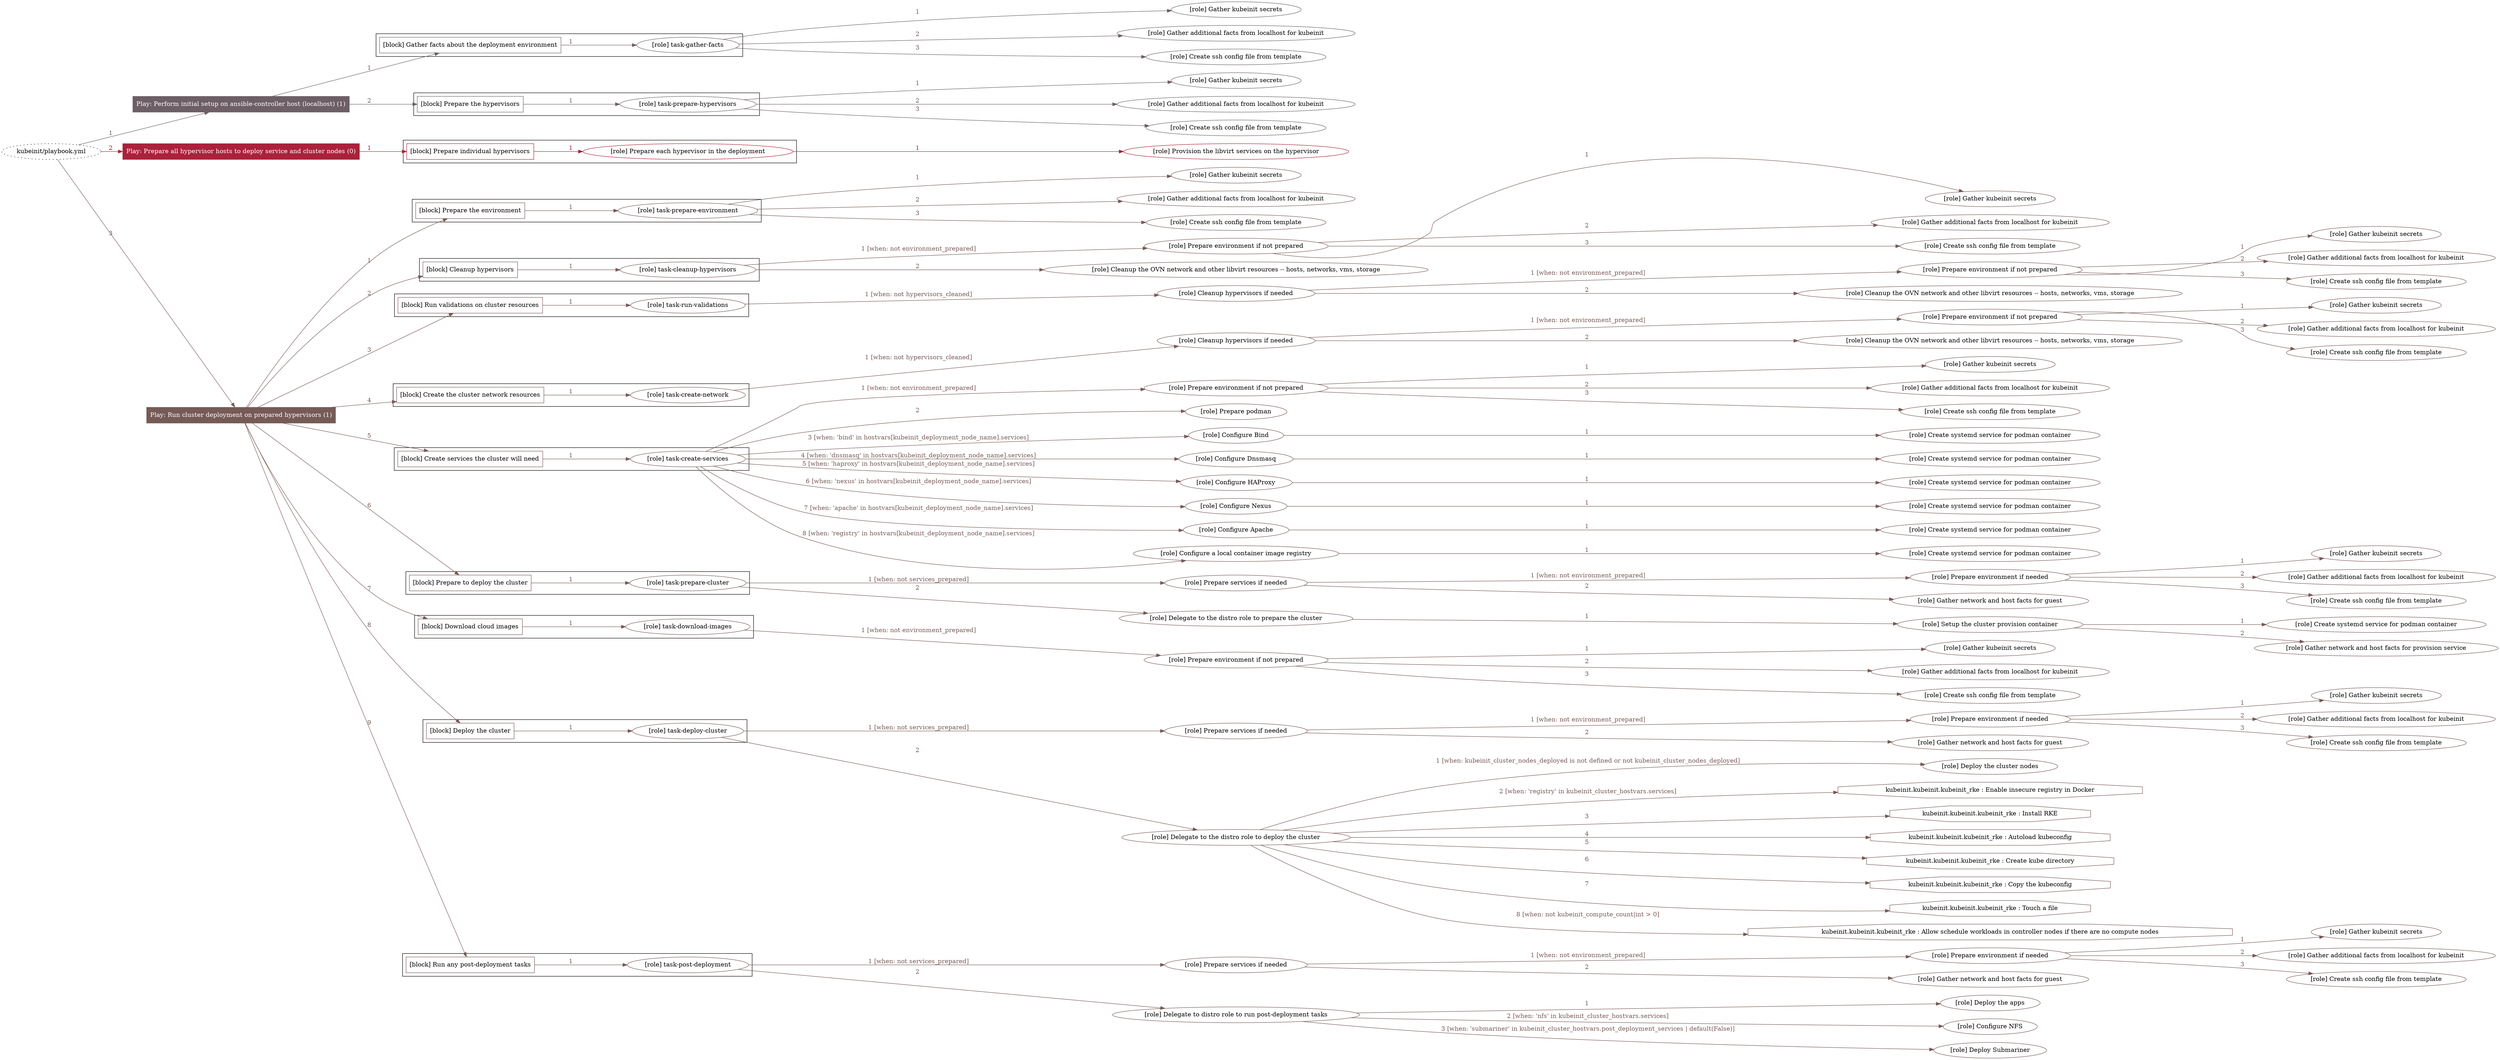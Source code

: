 digraph {
	graph [concentrate=true ordering=in rankdir=LR ratio=fill]
	edge [esep=5 sep=10]
	"kubeinit/playbook.yml" [URL="/home/runner/work/kubeinit/kubeinit/kubeinit/playbook.yml" id=playbook_14581151 style=dotted]
	play_4403ba9a [label="Play: Perform initial setup on ansible-controller host (localhost) (1)" URL="/home/runner/work/kubeinit/kubeinit/kubeinit/playbook.yml" color="#6d5f65" fontcolor="#ffffff" id=play_4403ba9a shape=box style=filled tooltip=localhost]
	"kubeinit/playbook.yml" -> play_4403ba9a [label="1 " color="#6d5f65" fontcolor="#6d5f65" id=edge_3ca2e624 labeltooltip="1 " tooltip="1 "]
	subgraph "Gather kubeinit secrets" {
		role_cee646ed [label="[role] Gather kubeinit secrets" URL="/home/runner/.ansible/collections/ansible_collections/kubeinit/kubeinit/roles/kubeinit_prepare/tasks/gather_kubeinit_facts.yml" color="#6d5f65" id=role_cee646ed tooltip="Gather kubeinit secrets"]
	}
	subgraph "Gather additional facts from localhost for kubeinit" {
		role_560d715a [label="[role] Gather additional facts from localhost for kubeinit" URL="/home/runner/.ansible/collections/ansible_collections/kubeinit/kubeinit/roles/kubeinit_prepare/tasks/gather_kubeinit_facts.yml" color="#6d5f65" id=role_560d715a tooltip="Gather additional facts from localhost for kubeinit"]
	}
	subgraph "Create ssh config file from template" {
		role_3ea9d84b [label="[role] Create ssh config file from template" URL="/home/runner/.ansible/collections/ansible_collections/kubeinit/kubeinit/roles/kubeinit_prepare/tasks/gather_kubeinit_facts.yml" color="#6d5f65" id=role_3ea9d84b tooltip="Create ssh config file from template"]
	}
	subgraph "task-gather-facts" {
		role_156421e3 [label="[role] task-gather-facts" URL="/home/runner/work/kubeinit/kubeinit/kubeinit/playbook.yml" color="#6d5f65" id=role_156421e3 tooltip="task-gather-facts"]
		role_156421e3 -> role_cee646ed [label="1 " color="#6d5f65" fontcolor="#6d5f65" id=edge_1a8538b1 labeltooltip="1 " tooltip="1 "]
		role_156421e3 -> role_560d715a [label="2 " color="#6d5f65" fontcolor="#6d5f65" id=edge_ff497785 labeltooltip="2 " tooltip="2 "]
		role_156421e3 -> role_3ea9d84b [label="3 " color="#6d5f65" fontcolor="#6d5f65" id=edge_a0f7955b labeltooltip="3 " tooltip="3 "]
	}
	subgraph "Gather kubeinit secrets" {
		role_bd57aa3d [label="[role] Gather kubeinit secrets" URL="/home/runner/.ansible/collections/ansible_collections/kubeinit/kubeinit/roles/kubeinit_prepare/tasks/gather_kubeinit_facts.yml" color="#6d5f65" id=role_bd57aa3d tooltip="Gather kubeinit secrets"]
	}
	subgraph "Gather additional facts from localhost for kubeinit" {
		role_e762763c [label="[role] Gather additional facts from localhost for kubeinit" URL="/home/runner/.ansible/collections/ansible_collections/kubeinit/kubeinit/roles/kubeinit_prepare/tasks/gather_kubeinit_facts.yml" color="#6d5f65" id=role_e762763c tooltip="Gather additional facts from localhost for kubeinit"]
	}
	subgraph "Create ssh config file from template" {
		role_3a4413b5 [label="[role] Create ssh config file from template" URL="/home/runner/.ansible/collections/ansible_collections/kubeinit/kubeinit/roles/kubeinit_prepare/tasks/gather_kubeinit_facts.yml" color="#6d5f65" id=role_3a4413b5 tooltip="Create ssh config file from template"]
	}
	subgraph "task-prepare-hypervisors" {
		role_e2efa436 [label="[role] task-prepare-hypervisors" URL="/home/runner/work/kubeinit/kubeinit/kubeinit/playbook.yml" color="#6d5f65" id=role_e2efa436 tooltip="task-prepare-hypervisors"]
		role_e2efa436 -> role_bd57aa3d [label="1 " color="#6d5f65" fontcolor="#6d5f65" id=edge_cd6daaa0 labeltooltip="1 " tooltip="1 "]
		role_e2efa436 -> role_e762763c [label="2 " color="#6d5f65" fontcolor="#6d5f65" id=edge_5fbfebcd labeltooltip="2 " tooltip="2 "]
		role_e2efa436 -> role_3a4413b5 [label="3 " color="#6d5f65" fontcolor="#6d5f65" id=edge_68b4c188 labeltooltip="3 " tooltip="3 "]
	}
	subgraph "Play: Perform initial setup on ansible-controller host (localhost) (1)" {
		play_4403ba9a -> block_32578cf5 [label=1 color="#6d5f65" fontcolor="#6d5f65" id=edge_7ccbf159 labeltooltip=1 tooltip=1]
		subgraph cluster_block_32578cf5 {
			block_32578cf5 [label="[block] Gather facts about the deployment environment" URL="/home/runner/work/kubeinit/kubeinit/kubeinit/playbook.yml" color="#6d5f65" id=block_32578cf5 labeltooltip="Gather facts about the deployment environment" shape=box tooltip="Gather facts about the deployment environment"]
			block_32578cf5 -> role_156421e3 [label="1 " color="#6d5f65" fontcolor="#6d5f65" id=edge_0f280f13 labeltooltip="1 " tooltip="1 "]
		}
		play_4403ba9a -> block_23dab9eb [label=2 color="#6d5f65" fontcolor="#6d5f65" id=edge_ff87d4ec labeltooltip=2 tooltip=2]
		subgraph cluster_block_23dab9eb {
			block_23dab9eb [label="[block] Prepare the hypervisors" URL="/home/runner/work/kubeinit/kubeinit/kubeinit/playbook.yml" color="#6d5f65" id=block_23dab9eb labeltooltip="Prepare the hypervisors" shape=box tooltip="Prepare the hypervisors"]
			block_23dab9eb -> role_e2efa436 [label="1 " color="#6d5f65" fontcolor="#6d5f65" id=edge_96703b1e labeltooltip="1 " tooltip="1 "]
		}
	}
	play_493b1336 [label="Play: Prepare all hypervisor hosts to deploy service and cluster nodes (0)" URL="/home/runner/work/kubeinit/kubeinit/kubeinit/playbook.yml" color="#ab213b" fontcolor="#ffffff" id=play_493b1336 shape=box style=filled tooltip="Play: Prepare all hypervisor hosts to deploy service and cluster nodes (0)"]
	"kubeinit/playbook.yml" -> play_493b1336 [label="2 " color="#ab213b" fontcolor="#ab213b" id=edge_92fa9793 labeltooltip="2 " tooltip="2 "]
	subgraph "Provision the libvirt services on the hypervisor" {
		role_010bdee1 [label="[role] Provision the libvirt services on the hypervisor" URL="/home/runner/.ansible/collections/ansible_collections/kubeinit/kubeinit/roles/kubeinit_prepare/tasks/prepare_hypervisor.yml" color="#ab213b" id=role_010bdee1 tooltip="Provision the libvirt services on the hypervisor"]
	}
	subgraph "Prepare each hypervisor in the deployment" {
		role_e75dc092 [label="[role] Prepare each hypervisor in the deployment" URL="/home/runner/work/kubeinit/kubeinit/kubeinit/playbook.yml" color="#ab213b" id=role_e75dc092 tooltip="Prepare each hypervisor in the deployment"]
		role_e75dc092 -> role_010bdee1 [label="1 " color="#ab213b" fontcolor="#ab213b" id=edge_b940f80b labeltooltip="1 " tooltip="1 "]
	}
	subgraph "Play: Prepare all hypervisor hosts to deploy service and cluster nodes (0)" {
		play_493b1336 -> block_e9a43b6b [label=1 color="#ab213b" fontcolor="#ab213b" id=edge_eae04851 labeltooltip=1 tooltip=1]
		subgraph cluster_block_e9a43b6b {
			block_e9a43b6b [label="[block] Prepare individual hypervisors" URL="/home/runner/work/kubeinit/kubeinit/kubeinit/playbook.yml" color="#ab213b" id=block_e9a43b6b labeltooltip="Prepare individual hypervisors" shape=box tooltip="Prepare individual hypervisors"]
			block_e9a43b6b -> role_e75dc092 [label="1 " color="#ab213b" fontcolor="#ab213b" id=edge_9a4b2921 labeltooltip="1 " tooltip="1 "]
		}
	}
	play_e93d8bdc [label="Play: Run cluster deployment on prepared hypervisors (1)" URL="/home/runner/work/kubeinit/kubeinit/kubeinit/playbook.yml" color="#765a56" fontcolor="#ffffff" id=play_e93d8bdc shape=box style=filled tooltip=localhost]
	"kubeinit/playbook.yml" -> play_e93d8bdc [label="3 " color="#765a56" fontcolor="#765a56" id=edge_3cadad50 labeltooltip="3 " tooltip="3 "]
	subgraph "Gather kubeinit secrets" {
		role_ec620ae7 [label="[role] Gather kubeinit secrets" URL="/home/runner/.ansible/collections/ansible_collections/kubeinit/kubeinit/roles/kubeinit_prepare/tasks/gather_kubeinit_facts.yml" color="#765a56" id=role_ec620ae7 tooltip="Gather kubeinit secrets"]
	}
	subgraph "Gather additional facts from localhost for kubeinit" {
		role_58d7cdfd [label="[role] Gather additional facts from localhost for kubeinit" URL="/home/runner/.ansible/collections/ansible_collections/kubeinit/kubeinit/roles/kubeinit_prepare/tasks/gather_kubeinit_facts.yml" color="#765a56" id=role_58d7cdfd tooltip="Gather additional facts from localhost for kubeinit"]
	}
	subgraph "Create ssh config file from template" {
		role_89daa420 [label="[role] Create ssh config file from template" URL="/home/runner/.ansible/collections/ansible_collections/kubeinit/kubeinit/roles/kubeinit_prepare/tasks/gather_kubeinit_facts.yml" color="#765a56" id=role_89daa420 tooltip="Create ssh config file from template"]
	}
	subgraph "task-prepare-environment" {
		role_9b0eed79 [label="[role] task-prepare-environment" URL="/home/runner/work/kubeinit/kubeinit/kubeinit/playbook.yml" color="#765a56" id=role_9b0eed79 tooltip="task-prepare-environment"]
		role_9b0eed79 -> role_ec620ae7 [label="1 " color="#765a56" fontcolor="#765a56" id=edge_3f52f08b labeltooltip="1 " tooltip="1 "]
		role_9b0eed79 -> role_58d7cdfd [label="2 " color="#765a56" fontcolor="#765a56" id=edge_b09e79ea labeltooltip="2 " tooltip="2 "]
		role_9b0eed79 -> role_89daa420 [label="3 " color="#765a56" fontcolor="#765a56" id=edge_b252ed29 labeltooltip="3 " tooltip="3 "]
	}
	subgraph "Gather kubeinit secrets" {
		role_6e6b8305 [label="[role] Gather kubeinit secrets" URL="/home/runner/.ansible/collections/ansible_collections/kubeinit/kubeinit/roles/kubeinit_prepare/tasks/gather_kubeinit_facts.yml" color="#765a56" id=role_6e6b8305 tooltip="Gather kubeinit secrets"]
	}
	subgraph "Gather additional facts from localhost for kubeinit" {
		role_8d40dd22 [label="[role] Gather additional facts from localhost for kubeinit" URL="/home/runner/.ansible/collections/ansible_collections/kubeinit/kubeinit/roles/kubeinit_prepare/tasks/gather_kubeinit_facts.yml" color="#765a56" id=role_8d40dd22 tooltip="Gather additional facts from localhost for kubeinit"]
	}
	subgraph "Create ssh config file from template" {
		role_967b8cad [label="[role] Create ssh config file from template" URL="/home/runner/.ansible/collections/ansible_collections/kubeinit/kubeinit/roles/kubeinit_prepare/tasks/gather_kubeinit_facts.yml" color="#765a56" id=role_967b8cad tooltip="Create ssh config file from template"]
	}
	subgraph "Prepare environment if not prepared" {
		role_73db8ebd [label="[role] Prepare environment if not prepared" URL="/home/runner/.ansible/collections/ansible_collections/kubeinit/kubeinit/roles/kubeinit_prepare/tasks/cleanup_hypervisors.yml" color="#765a56" id=role_73db8ebd tooltip="Prepare environment if not prepared"]
		role_73db8ebd -> role_6e6b8305 [label="1 " color="#765a56" fontcolor="#765a56" id=edge_349bb7bd labeltooltip="1 " tooltip="1 "]
		role_73db8ebd -> role_8d40dd22 [label="2 " color="#765a56" fontcolor="#765a56" id=edge_ec81ae42 labeltooltip="2 " tooltip="2 "]
		role_73db8ebd -> role_967b8cad [label="3 " color="#765a56" fontcolor="#765a56" id=edge_b31755f2 labeltooltip="3 " tooltip="3 "]
	}
	subgraph "Cleanup the OVN network and other libvirt resources -- hosts, networks, vms, storage" {
		role_6a2d96aa [label="[role] Cleanup the OVN network and other libvirt resources -- hosts, networks, vms, storage" URL="/home/runner/.ansible/collections/ansible_collections/kubeinit/kubeinit/roles/kubeinit_prepare/tasks/cleanup_hypervisors.yml" color="#765a56" id=role_6a2d96aa tooltip="Cleanup the OVN network and other libvirt resources -- hosts, networks, vms, storage"]
	}
	subgraph "task-cleanup-hypervisors" {
		role_f0b645e9 [label="[role] task-cleanup-hypervisors" URL="/home/runner/work/kubeinit/kubeinit/kubeinit/playbook.yml" color="#765a56" id=role_f0b645e9 tooltip="task-cleanup-hypervisors"]
		role_f0b645e9 -> role_73db8ebd [label="1 [when: not environment_prepared]" color="#765a56" fontcolor="#765a56" id=edge_62240757 labeltooltip="1 [when: not environment_prepared]" tooltip="1 [when: not environment_prepared]"]
		role_f0b645e9 -> role_6a2d96aa [label="2 " color="#765a56" fontcolor="#765a56" id=edge_a0154849 labeltooltip="2 " tooltip="2 "]
	}
	subgraph "Gather kubeinit secrets" {
		role_bcd74896 [label="[role] Gather kubeinit secrets" URL="/home/runner/.ansible/collections/ansible_collections/kubeinit/kubeinit/roles/kubeinit_prepare/tasks/gather_kubeinit_facts.yml" color="#765a56" id=role_bcd74896 tooltip="Gather kubeinit secrets"]
	}
	subgraph "Gather additional facts from localhost for kubeinit" {
		role_4a18ebd3 [label="[role] Gather additional facts from localhost for kubeinit" URL="/home/runner/.ansible/collections/ansible_collections/kubeinit/kubeinit/roles/kubeinit_prepare/tasks/gather_kubeinit_facts.yml" color="#765a56" id=role_4a18ebd3 tooltip="Gather additional facts from localhost for kubeinit"]
	}
	subgraph "Create ssh config file from template" {
		role_6d633445 [label="[role] Create ssh config file from template" URL="/home/runner/.ansible/collections/ansible_collections/kubeinit/kubeinit/roles/kubeinit_prepare/tasks/gather_kubeinit_facts.yml" color="#765a56" id=role_6d633445 tooltip="Create ssh config file from template"]
	}
	subgraph "Prepare environment if not prepared" {
		role_de6fdaa9 [label="[role] Prepare environment if not prepared" URL="/home/runner/.ansible/collections/ansible_collections/kubeinit/kubeinit/roles/kubeinit_prepare/tasks/cleanup_hypervisors.yml" color="#765a56" id=role_de6fdaa9 tooltip="Prepare environment if not prepared"]
		role_de6fdaa9 -> role_bcd74896 [label="1 " color="#765a56" fontcolor="#765a56" id=edge_d4d127a5 labeltooltip="1 " tooltip="1 "]
		role_de6fdaa9 -> role_4a18ebd3 [label="2 " color="#765a56" fontcolor="#765a56" id=edge_1b946625 labeltooltip="2 " tooltip="2 "]
		role_de6fdaa9 -> role_6d633445 [label="3 " color="#765a56" fontcolor="#765a56" id=edge_42703128 labeltooltip="3 " tooltip="3 "]
	}
	subgraph "Cleanup the OVN network and other libvirt resources -- hosts, networks, vms, storage" {
		role_a3248876 [label="[role] Cleanup the OVN network and other libvirt resources -- hosts, networks, vms, storage" URL="/home/runner/.ansible/collections/ansible_collections/kubeinit/kubeinit/roles/kubeinit_prepare/tasks/cleanup_hypervisors.yml" color="#765a56" id=role_a3248876 tooltip="Cleanup the OVN network and other libvirt resources -- hosts, networks, vms, storage"]
	}
	subgraph "Cleanup hypervisors if needed" {
		role_7e84615f [label="[role] Cleanup hypervisors if needed" URL="/home/runner/.ansible/collections/ansible_collections/kubeinit/kubeinit/roles/kubeinit_validations/tasks/main.yml" color="#765a56" id=role_7e84615f tooltip="Cleanup hypervisors if needed"]
		role_7e84615f -> role_de6fdaa9 [label="1 [when: not environment_prepared]" color="#765a56" fontcolor="#765a56" id=edge_675a30f4 labeltooltip="1 [when: not environment_prepared]" tooltip="1 [when: not environment_prepared]"]
		role_7e84615f -> role_a3248876 [label="2 " color="#765a56" fontcolor="#765a56" id=edge_4b3a564b labeltooltip="2 " tooltip="2 "]
	}
	subgraph "task-run-validations" {
		role_93083573 [label="[role] task-run-validations" URL="/home/runner/work/kubeinit/kubeinit/kubeinit/playbook.yml" color="#765a56" id=role_93083573 tooltip="task-run-validations"]
		role_93083573 -> role_7e84615f [label="1 [when: not hypervisors_cleaned]" color="#765a56" fontcolor="#765a56" id=edge_1667735d labeltooltip="1 [when: not hypervisors_cleaned]" tooltip="1 [when: not hypervisors_cleaned]"]
	}
	subgraph "Gather kubeinit secrets" {
		role_496bb440 [label="[role] Gather kubeinit secrets" URL="/home/runner/.ansible/collections/ansible_collections/kubeinit/kubeinit/roles/kubeinit_prepare/tasks/gather_kubeinit_facts.yml" color="#765a56" id=role_496bb440 tooltip="Gather kubeinit secrets"]
	}
	subgraph "Gather additional facts from localhost for kubeinit" {
		role_74689850 [label="[role] Gather additional facts from localhost for kubeinit" URL="/home/runner/.ansible/collections/ansible_collections/kubeinit/kubeinit/roles/kubeinit_prepare/tasks/gather_kubeinit_facts.yml" color="#765a56" id=role_74689850 tooltip="Gather additional facts from localhost for kubeinit"]
	}
	subgraph "Create ssh config file from template" {
		role_29954fc7 [label="[role] Create ssh config file from template" URL="/home/runner/.ansible/collections/ansible_collections/kubeinit/kubeinit/roles/kubeinit_prepare/tasks/gather_kubeinit_facts.yml" color="#765a56" id=role_29954fc7 tooltip="Create ssh config file from template"]
	}
	subgraph "Prepare environment if not prepared" {
		role_19630a61 [label="[role] Prepare environment if not prepared" URL="/home/runner/.ansible/collections/ansible_collections/kubeinit/kubeinit/roles/kubeinit_prepare/tasks/cleanup_hypervisors.yml" color="#765a56" id=role_19630a61 tooltip="Prepare environment if not prepared"]
		role_19630a61 -> role_496bb440 [label="1 " color="#765a56" fontcolor="#765a56" id=edge_1d5e601d labeltooltip="1 " tooltip="1 "]
		role_19630a61 -> role_74689850 [label="2 " color="#765a56" fontcolor="#765a56" id=edge_4f97a5ac labeltooltip="2 " tooltip="2 "]
		role_19630a61 -> role_29954fc7 [label="3 " color="#765a56" fontcolor="#765a56" id=edge_e1f3b25e labeltooltip="3 " tooltip="3 "]
	}
	subgraph "Cleanup the OVN network and other libvirt resources -- hosts, networks, vms, storage" {
		role_c27b50ac [label="[role] Cleanup the OVN network and other libvirt resources -- hosts, networks, vms, storage" URL="/home/runner/.ansible/collections/ansible_collections/kubeinit/kubeinit/roles/kubeinit_prepare/tasks/cleanup_hypervisors.yml" color="#765a56" id=role_c27b50ac tooltip="Cleanup the OVN network and other libvirt resources -- hosts, networks, vms, storage"]
	}
	subgraph "Cleanup hypervisors if needed" {
		role_f12e554f [label="[role] Cleanup hypervisors if needed" URL="/home/runner/.ansible/collections/ansible_collections/kubeinit/kubeinit/roles/kubeinit_libvirt/tasks/create_network.yml" color="#765a56" id=role_f12e554f tooltip="Cleanup hypervisors if needed"]
		role_f12e554f -> role_19630a61 [label="1 [when: not environment_prepared]" color="#765a56" fontcolor="#765a56" id=edge_13d40ca4 labeltooltip="1 [when: not environment_prepared]" tooltip="1 [when: not environment_prepared]"]
		role_f12e554f -> role_c27b50ac [label="2 " color="#765a56" fontcolor="#765a56" id=edge_8ffa59cf labeltooltip="2 " tooltip="2 "]
	}
	subgraph "task-create-network" {
		role_f9398aae [label="[role] task-create-network" URL="/home/runner/work/kubeinit/kubeinit/kubeinit/playbook.yml" color="#765a56" id=role_f9398aae tooltip="task-create-network"]
		role_f9398aae -> role_f12e554f [label="1 [when: not hypervisors_cleaned]" color="#765a56" fontcolor="#765a56" id=edge_4b43023c labeltooltip="1 [when: not hypervisors_cleaned]" tooltip="1 [when: not hypervisors_cleaned]"]
	}
	subgraph "Gather kubeinit secrets" {
		role_3660dfe7 [label="[role] Gather kubeinit secrets" URL="/home/runner/.ansible/collections/ansible_collections/kubeinit/kubeinit/roles/kubeinit_prepare/tasks/gather_kubeinit_facts.yml" color="#765a56" id=role_3660dfe7 tooltip="Gather kubeinit secrets"]
	}
	subgraph "Gather additional facts from localhost for kubeinit" {
		role_ffa51837 [label="[role] Gather additional facts from localhost for kubeinit" URL="/home/runner/.ansible/collections/ansible_collections/kubeinit/kubeinit/roles/kubeinit_prepare/tasks/gather_kubeinit_facts.yml" color="#765a56" id=role_ffa51837 tooltip="Gather additional facts from localhost for kubeinit"]
	}
	subgraph "Create ssh config file from template" {
		role_caf7cf26 [label="[role] Create ssh config file from template" URL="/home/runner/.ansible/collections/ansible_collections/kubeinit/kubeinit/roles/kubeinit_prepare/tasks/gather_kubeinit_facts.yml" color="#765a56" id=role_caf7cf26 tooltip="Create ssh config file from template"]
	}
	subgraph "Prepare environment if not prepared" {
		role_81a84b35 [label="[role] Prepare environment if not prepared" URL="/home/runner/.ansible/collections/ansible_collections/kubeinit/kubeinit/roles/kubeinit_services/tasks/main.yml" color="#765a56" id=role_81a84b35 tooltip="Prepare environment if not prepared"]
		role_81a84b35 -> role_3660dfe7 [label="1 " color="#765a56" fontcolor="#765a56" id=edge_9d996ccc labeltooltip="1 " tooltip="1 "]
		role_81a84b35 -> role_ffa51837 [label="2 " color="#765a56" fontcolor="#765a56" id=edge_e708dfb1 labeltooltip="2 " tooltip="2 "]
		role_81a84b35 -> role_caf7cf26 [label="3 " color="#765a56" fontcolor="#765a56" id=edge_c7515af6 labeltooltip="3 " tooltip="3 "]
	}
	subgraph "Prepare podman" {
		role_9c7cf062 [label="[role] Prepare podman" URL="/home/runner/.ansible/collections/ansible_collections/kubeinit/kubeinit/roles/kubeinit_services/tasks/00_create_service_pod.yml" color="#765a56" id=role_9c7cf062 tooltip="Prepare podman"]
	}
	subgraph "Create systemd service for podman container" {
		role_efcf25c3 [label="[role] Create systemd service for podman container" URL="/home/runner/.ansible/collections/ansible_collections/kubeinit/kubeinit/roles/kubeinit_bind/tasks/main.yml" color="#765a56" id=role_efcf25c3 tooltip="Create systemd service for podman container"]
	}
	subgraph "Configure Bind" {
		role_90b3dabd [label="[role] Configure Bind" URL="/home/runner/.ansible/collections/ansible_collections/kubeinit/kubeinit/roles/kubeinit_services/tasks/start_services_containers.yml" color="#765a56" id=role_90b3dabd tooltip="Configure Bind"]
		role_90b3dabd -> role_efcf25c3 [label="1 " color="#765a56" fontcolor="#765a56" id=edge_e1f10c71 labeltooltip="1 " tooltip="1 "]
	}
	subgraph "Create systemd service for podman container" {
		role_71dd355c [label="[role] Create systemd service for podman container" URL="/home/runner/.ansible/collections/ansible_collections/kubeinit/kubeinit/roles/kubeinit_dnsmasq/tasks/main.yml" color="#765a56" id=role_71dd355c tooltip="Create systemd service for podman container"]
	}
	subgraph "Configure Dnsmasq" {
		role_45bb68f0 [label="[role] Configure Dnsmasq" URL="/home/runner/.ansible/collections/ansible_collections/kubeinit/kubeinit/roles/kubeinit_services/tasks/start_services_containers.yml" color="#765a56" id=role_45bb68f0 tooltip="Configure Dnsmasq"]
		role_45bb68f0 -> role_71dd355c [label="1 " color="#765a56" fontcolor="#765a56" id=edge_a9b66256 labeltooltip="1 " tooltip="1 "]
	}
	subgraph "Create systemd service for podman container" {
		role_37c9f969 [label="[role] Create systemd service for podman container" URL="/home/runner/.ansible/collections/ansible_collections/kubeinit/kubeinit/roles/kubeinit_haproxy/tasks/main.yml" color="#765a56" id=role_37c9f969 tooltip="Create systemd service for podman container"]
	}
	subgraph "Configure HAProxy" {
		role_2d5c907a [label="[role] Configure HAProxy" URL="/home/runner/.ansible/collections/ansible_collections/kubeinit/kubeinit/roles/kubeinit_services/tasks/start_services_containers.yml" color="#765a56" id=role_2d5c907a tooltip="Configure HAProxy"]
		role_2d5c907a -> role_37c9f969 [label="1 " color="#765a56" fontcolor="#765a56" id=edge_0cbe6971 labeltooltip="1 " tooltip="1 "]
	}
	subgraph "Create systemd service for podman container" {
		role_44037efa [label="[role] Create systemd service for podman container" URL="/home/runner/.ansible/collections/ansible_collections/kubeinit/kubeinit/roles/kubeinit_nexus/tasks/main.yml" color="#765a56" id=role_44037efa tooltip="Create systemd service for podman container"]
	}
	subgraph "Configure Nexus" {
		role_6408259e [label="[role] Configure Nexus" URL="/home/runner/.ansible/collections/ansible_collections/kubeinit/kubeinit/roles/kubeinit_services/tasks/start_services_containers.yml" color="#765a56" id=role_6408259e tooltip="Configure Nexus"]
		role_6408259e -> role_44037efa [label="1 " color="#765a56" fontcolor="#765a56" id=edge_ae7c1a5f labeltooltip="1 " tooltip="1 "]
	}
	subgraph "Create systemd service for podman container" {
		role_77a830f6 [label="[role] Create systemd service for podman container" URL="/home/runner/.ansible/collections/ansible_collections/kubeinit/kubeinit/roles/kubeinit_apache/tasks/main.yml" color="#765a56" id=role_77a830f6 tooltip="Create systemd service for podman container"]
	}
	subgraph "Configure Apache" {
		role_7b6a9b55 [label="[role] Configure Apache" URL="/home/runner/.ansible/collections/ansible_collections/kubeinit/kubeinit/roles/kubeinit_services/tasks/start_services_containers.yml" color="#765a56" id=role_7b6a9b55 tooltip="Configure Apache"]
		role_7b6a9b55 -> role_77a830f6 [label="1 " color="#765a56" fontcolor="#765a56" id=edge_fc4c0dd7 labeltooltip="1 " tooltip="1 "]
	}
	subgraph "Create systemd service for podman container" {
		role_918dc224 [label="[role] Create systemd service for podman container" URL="/home/runner/.ansible/collections/ansible_collections/kubeinit/kubeinit/roles/kubeinit_registry/tasks/main.yml" color="#765a56" id=role_918dc224 tooltip="Create systemd service for podman container"]
	}
	subgraph "Configure a local container image registry" {
		role_f5303d60 [label="[role] Configure a local container image registry" URL="/home/runner/.ansible/collections/ansible_collections/kubeinit/kubeinit/roles/kubeinit_services/tasks/start_services_containers.yml" color="#765a56" id=role_f5303d60 tooltip="Configure a local container image registry"]
		role_f5303d60 -> role_918dc224 [label="1 " color="#765a56" fontcolor="#765a56" id=edge_3ebb6c81 labeltooltip="1 " tooltip="1 "]
	}
	subgraph "task-create-services" {
		role_d9360e95 [label="[role] task-create-services" URL="/home/runner/work/kubeinit/kubeinit/kubeinit/playbook.yml" color="#765a56" id=role_d9360e95 tooltip="task-create-services"]
		role_d9360e95 -> role_81a84b35 [label="1 [when: not environment_prepared]" color="#765a56" fontcolor="#765a56" id=edge_302e1e6b labeltooltip="1 [when: not environment_prepared]" tooltip="1 [when: not environment_prepared]"]
		role_d9360e95 -> role_9c7cf062 [label="2 " color="#765a56" fontcolor="#765a56" id=edge_a1e1ee86 labeltooltip="2 " tooltip="2 "]
		role_d9360e95 -> role_90b3dabd [label="3 [when: 'bind' in hostvars[kubeinit_deployment_node_name].services]" color="#765a56" fontcolor="#765a56" id=edge_1a68622d labeltooltip="3 [when: 'bind' in hostvars[kubeinit_deployment_node_name].services]" tooltip="3 [when: 'bind' in hostvars[kubeinit_deployment_node_name].services]"]
		role_d9360e95 -> role_45bb68f0 [label="4 [when: 'dnsmasq' in hostvars[kubeinit_deployment_node_name].services]" color="#765a56" fontcolor="#765a56" id=edge_26b0aa3a labeltooltip="4 [when: 'dnsmasq' in hostvars[kubeinit_deployment_node_name].services]" tooltip="4 [when: 'dnsmasq' in hostvars[kubeinit_deployment_node_name].services]"]
		role_d9360e95 -> role_2d5c907a [label="5 [when: 'haproxy' in hostvars[kubeinit_deployment_node_name].services]" color="#765a56" fontcolor="#765a56" id=edge_68dbe7ec labeltooltip="5 [when: 'haproxy' in hostvars[kubeinit_deployment_node_name].services]" tooltip="5 [when: 'haproxy' in hostvars[kubeinit_deployment_node_name].services]"]
		role_d9360e95 -> role_6408259e [label="6 [when: 'nexus' in hostvars[kubeinit_deployment_node_name].services]" color="#765a56" fontcolor="#765a56" id=edge_bcc96e1f labeltooltip="6 [when: 'nexus' in hostvars[kubeinit_deployment_node_name].services]" tooltip="6 [when: 'nexus' in hostvars[kubeinit_deployment_node_name].services]"]
		role_d9360e95 -> role_7b6a9b55 [label="7 [when: 'apache' in hostvars[kubeinit_deployment_node_name].services]" color="#765a56" fontcolor="#765a56" id=edge_e0fc1abf labeltooltip="7 [when: 'apache' in hostvars[kubeinit_deployment_node_name].services]" tooltip="7 [when: 'apache' in hostvars[kubeinit_deployment_node_name].services]"]
		role_d9360e95 -> role_f5303d60 [label="8 [when: 'registry' in hostvars[kubeinit_deployment_node_name].services]" color="#765a56" fontcolor="#765a56" id=edge_e0b67799 labeltooltip="8 [when: 'registry' in hostvars[kubeinit_deployment_node_name].services]" tooltip="8 [when: 'registry' in hostvars[kubeinit_deployment_node_name].services]"]
	}
	subgraph "Gather kubeinit secrets" {
		role_3d4f1151 [label="[role] Gather kubeinit secrets" URL="/home/runner/.ansible/collections/ansible_collections/kubeinit/kubeinit/roles/kubeinit_prepare/tasks/gather_kubeinit_facts.yml" color="#765a56" id=role_3d4f1151 tooltip="Gather kubeinit secrets"]
	}
	subgraph "Gather additional facts from localhost for kubeinit" {
		role_38f57eca [label="[role] Gather additional facts from localhost for kubeinit" URL="/home/runner/.ansible/collections/ansible_collections/kubeinit/kubeinit/roles/kubeinit_prepare/tasks/gather_kubeinit_facts.yml" color="#765a56" id=role_38f57eca tooltip="Gather additional facts from localhost for kubeinit"]
	}
	subgraph "Create ssh config file from template" {
		role_16060298 [label="[role] Create ssh config file from template" URL="/home/runner/.ansible/collections/ansible_collections/kubeinit/kubeinit/roles/kubeinit_prepare/tasks/gather_kubeinit_facts.yml" color="#765a56" id=role_16060298 tooltip="Create ssh config file from template"]
	}
	subgraph "Prepare environment if needed" {
		role_cbd341da [label="[role] Prepare environment if needed" URL="/home/runner/.ansible/collections/ansible_collections/kubeinit/kubeinit/roles/kubeinit_services/tasks/prepare_services.yml" color="#765a56" id=role_cbd341da tooltip="Prepare environment if needed"]
		role_cbd341da -> role_3d4f1151 [label="1 " color="#765a56" fontcolor="#765a56" id=edge_2f15ec29 labeltooltip="1 " tooltip="1 "]
		role_cbd341da -> role_38f57eca [label="2 " color="#765a56" fontcolor="#765a56" id=edge_94f17a38 labeltooltip="2 " tooltip="2 "]
		role_cbd341da -> role_16060298 [label="3 " color="#765a56" fontcolor="#765a56" id=edge_e83dd15d labeltooltip="3 " tooltip="3 "]
	}
	subgraph "Gather network and host facts for guest" {
		role_46913386 [label="[role] Gather network and host facts for guest" URL="/home/runner/.ansible/collections/ansible_collections/kubeinit/kubeinit/roles/kubeinit_services/tasks/prepare_services.yml" color="#765a56" id=role_46913386 tooltip="Gather network and host facts for guest"]
	}
	subgraph "Prepare services if needed" {
		role_97db35f3 [label="[role] Prepare services if needed" URL="/home/runner/.ansible/collections/ansible_collections/kubeinit/kubeinit/roles/kubeinit_prepare/tasks/prepare_cluster.yml" color="#765a56" id=role_97db35f3 tooltip="Prepare services if needed"]
		role_97db35f3 -> role_cbd341da [label="1 [when: not environment_prepared]" color="#765a56" fontcolor="#765a56" id=edge_0060f5f4 labeltooltip="1 [when: not environment_prepared]" tooltip="1 [when: not environment_prepared]"]
		role_97db35f3 -> role_46913386 [label="2 " color="#765a56" fontcolor="#765a56" id=edge_6d65ab68 labeltooltip="2 " tooltip="2 "]
	}
	subgraph "Create systemd service for podman container" {
		role_1c8a3a9b [label="[role] Create systemd service for podman container" URL="/home/runner/.ansible/collections/ansible_collections/kubeinit/kubeinit/roles/kubeinit_services/tasks/create_provision_container.yml" color="#765a56" id=role_1c8a3a9b tooltip="Create systemd service for podman container"]
	}
	subgraph "Gather network and host facts for provision service" {
		role_e228c7eb [label="[role] Gather network and host facts for provision service" URL="/home/runner/.ansible/collections/ansible_collections/kubeinit/kubeinit/roles/kubeinit_services/tasks/create_provision_container.yml" color="#765a56" id=role_e228c7eb tooltip="Gather network and host facts for provision service"]
	}
	subgraph "Setup the cluster provision container" {
		role_34e6537f [label="[role] Setup the cluster provision container" URL="/home/runner/.ansible/collections/ansible_collections/kubeinit/kubeinit/roles/kubeinit_rke/tasks/prepare_cluster.yml" color="#765a56" id=role_34e6537f tooltip="Setup the cluster provision container"]
		role_34e6537f -> role_1c8a3a9b [label="1 " color="#765a56" fontcolor="#765a56" id=edge_b38d9230 labeltooltip="1 " tooltip="1 "]
		role_34e6537f -> role_e228c7eb [label="2 " color="#765a56" fontcolor="#765a56" id=edge_28b66998 labeltooltip="2 " tooltip="2 "]
	}
	subgraph "Delegate to the distro role to prepare the cluster" {
		role_472bf4dc [label="[role] Delegate to the distro role to prepare the cluster" URL="/home/runner/.ansible/collections/ansible_collections/kubeinit/kubeinit/roles/kubeinit_prepare/tasks/prepare_cluster.yml" color="#765a56" id=role_472bf4dc tooltip="Delegate to the distro role to prepare the cluster"]
		role_472bf4dc -> role_34e6537f [label="1 " color="#765a56" fontcolor="#765a56" id=edge_7566e5d3 labeltooltip="1 " tooltip="1 "]
	}
	subgraph "task-prepare-cluster" {
		role_d1732093 [label="[role] task-prepare-cluster" URL="/home/runner/work/kubeinit/kubeinit/kubeinit/playbook.yml" color="#765a56" id=role_d1732093 tooltip="task-prepare-cluster"]
		role_d1732093 -> role_97db35f3 [label="1 [when: not services_prepared]" color="#765a56" fontcolor="#765a56" id=edge_bf109cc2 labeltooltip="1 [when: not services_prepared]" tooltip="1 [when: not services_prepared]"]
		role_d1732093 -> role_472bf4dc [label="2 " color="#765a56" fontcolor="#765a56" id=edge_abec4b16 labeltooltip="2 " tooltip="2 "]
	}
	subgraph "Gather kubeinit secrets" {
		role_8891b3d7 [label="[role] Gather kubeinit secrets" URL="/home/runner/.ansible/collections/ansible_collections/kubeinit/kubeinit/roles/kubeinit_prepare/tasks/gather_kubeinit_facts.yml" color="#765a56" id=role_8891b3d7 tooltip="Gather kubeinit secrets"]
	}
	subgraph "Gather additional facts from localhost for kubeinit" {
		role_bb9624f0 [label="[role] Gather additional facts from localhost for kubeinit" URL="/home/runner/.ansible/collections/ansible_collections/kubeinit/kubeinit/roles/kubeinit_prepare/tasks/gather_kubeinit_facts.yml" color="#765a56" id=role_bb9624f0 tooltip="Gather additional facts from localhost for kubeinit"]
	}
	subgraph "Create ssh config file from template" {
		role_0564fdd3 [label="[role] Create ssh config file from template" URL="/home/runner/.ansible/collections/ansible_collections/kubeinit/kubeinit/roles/kubeinit_prepare/tasks/gather_kubeinit_facts.yml" color="#765a56" id=role_0564fdd3 tooltip="Create ssh config file from template"]
	}
	subgraph "Prepare environment if not prepared" {
		role_3785eb8a [label="[role] Prepare environment if not prepared" URL="/home/runner/.ansible/collections/ansible_collections/kubeinit/kubeinit/roles/kubeinit_libvirt/tasks/download_cloud_images.yml" color="#765a56" id=role_3785eb8a tooltip="Prepare environment if not prepared"]
		role_3785eb8a -> role_8891b3d7 [label="1 " color="#765a56" fontcolor="#765a56" id=edge_e9143aaf labeltooltip="1 " tooltip="1 "]
		role_3785eb8a -> role_bb9624f0 [label="2 " color="#765a56" fontcolor="#765a56" id=edge_590692d3 labeltooltip="2 " tooltip="2 "]
		role_3785eb8a -> role_0564fdd3 [label="3 " color="#765a56" fontcolor="#765a56" id=edge_9708433b labeltooltip="3 " tooltip="3 "]
	}
	subgraph "task-download-images" {
		role_12903f09 [label="[role] task-download-images" URL="/home/runner/work/kubeinit/kubeinit/kubeinit/playbook.yml" color="#765a56" id=role_12903f09 tooltip="task-download-images"]
		role_12903f09 -> role_3785eb8a [label="1 [when: not environment_prepared]" color="#765a56" fontcolor="#765a56" id=edge_0d248e65 labeltooltip="1 [when: not environment_prepared]" tooltip="1 [when: not environment_prepared]"]
	}
	subgraph "Gather kubeinit secrets" {
		role_66f7e4c8 [label="[role] Gather kubeinit secrets" URL="/home/runner/.ansible/collections/ansible_collections/kubeinit/kubeinit/roles/kubeinit_prepare/tasks/gather_kubeinit_facts.yml" color="#765a56" id=role_66f7e4c8 tooltip="Gather kubeinit secrets"]
	}
	subgraph "Gather additional facts from localhost for kubeinit" {
		role_04b3633f [label="[role] Gather additional facts from localhost for kubeinit" URL="/home/runner/.ansible/collections/ansible_collections/kubeinit/kubeinit/roles/kubeinit_prepare/tasks/gather_kubeinit_facts.yml" color="#765a56" id=role_04b3633f tooltip="Gather additional facts from localhost for kubeinit"]
	}
	subgraph "Create ssh config file from template" {
		role_efac0757 [label="[role] Create ssh config file from template" URL="/home/runner/.ansible/collections/ansible_collections/kubeinit/kubeinit/roles/kubeinit_prepare/tasks/gather_kubeinit_facts.yml" color="#765a56" id=role_efac0757 tooltip="Create ssh config file from template"]
	}
	subgraph "Prepare environment if needed" {
		role_9aaceae7 [label="[role] Prepare environment if needed" URL="/home/runner/.ansible/collections/ansible_collections/kubeinit/kubeinit/roles/kubeinit_services/tasks/prepare_services.yml" color="#765a56" id=role_9aaceae7 tooltip="Prepare environment if needed"]
		role_9aaceae7 -> role_66f7e4c8 [label="1 " color="#765a56" fontcolor="#765a56" id=edge_5228d32d labeltooltip="1 " tooltip="1 "]
		role_9aaceae7 -> role_04b3633f [label="2 " color="#765a56" fontcolor="#765a56" id=edge_c395eb2a labeltooltip="2 " tooltip="2 "]
		role_9aaceae7 -> role_efac0757 [label="3 " color="#765a56" fontcolor="#765a56" id=edge_1313d172 labeltooltip="3 " tooltip="3 "]
	}
	subgraph "Gather network and host facts for guest" {
		role_be7a6d66 [label="[role] Gather network and host facts for guest" URL="/home/runner/.ansible/collections/ansible_collections/kubeinit/kubeinit/roles/kubeinit_services/tasks/prepare_services.yml" color="#765a56" id=role_be7a6d66 tooltip="Gather network and host facts for guest"]
	}
	subgraph "Prepare services if needed" {
		role_c72c4d40 [label="[role] Prepare services if needed" URL="/home/runner/.ansible/collections/ansible_collections/kubeinit/kubeinit/roles/kubeinit_prepare/tasks/deploy_cluster.yml" color="#765a56" id=role_c72c4d40 tooltip="Prepare services if needed"]
		role_c72c4d40 -> role_9aaceae7 [label="1 [when: not environment_prepared]" color="#765a56" fontcolor="#765a56" id=edge_00b3bc86 labeltooltip="1 [when: not environment_prepared]" tooltip="1 [when: not environment_prepared]"]
		role_c72c4d40 -> role_be7a6d66 [label="2 " color="#765a56" fontcolor="#765a56" id=edge_7972838a labeltooltip="2 " tooltip="2 "]
	}
	subgraph "Deploy the cluster nodes" {
		role_253b4120 [label="[role] Deploy the cluster nodes" URL="/home/runner/.ansible/collections/ansible_collections/kubeinit/kubeinit/roles/kubeinit_rke/tasks/main.yml" color="#765a56" id=role_253b4120 tooltip="Deploy the cluster nodes"]
	}
	subgraph "Delegate to the distro role to deploy the cluster" {
		role_bb88967f [label="[role] Delegate to the distro role to deploy the cluster" URL="/home/runner/.ansible/collections/ansible_collections/kubeinit/kubeinit/roles/kubeinit_prepare/tasks/deploy_cluster.yml" color="#765a56" id=role_bb88967f tooltip="Delegate to the distro role to deploy the cluster"]
		role_bb88967f -> role_253b4120 [label="1 [when: kubeinit_cluster_nodes_deployed is not defined or not kubeinit_cluster_nodes_deployed]" color="#765a56" fontcolor="#765a56" id=edge_9561e728 labeltooltip="1 [when: kubeinit_cluster_nodes_deployed is not defined or not kubeinit_cluster_nodes_deployed]" tooltip="1 [when: kubeinit_cluster_nodes_deployed is not defined or not kubeinit_cluster_nodes_deployed]"]
		task_f4398bc4 [label="kubeinit.kubeinit.kubeinit_rke : Enable insecure registry in Docker" URL="/home/runner/.ansible/collections/ansible_collections/kubeinit/kubeinit/roles/kubeinit_rke/tasks/main.yml" color="#765a56" id=task_f4398bc4 shape=octagon tooltip="kubeinit.kubeinit.kubeinit_rke : Enable insecure registry in Docker"]
		role_bb88967f -> task_f4398bc4 [label="2 [when: 'registry' in kubeinit_cluster_hostvars.services]" color="#765a56" fontcolor="#765a56" id=edge_b621727f labeltooltip="2 [when: 'registry' in kubeinit_cluster_hostvars.services]" tooltip="2 [when: 'registry' in kubeinit_cluster_hostvars.services]"]
		task_a78b2017 [label="kubeinit.kubeinit.kubeinit_rke : Install RKE" URL="/home/runner/.ansible/collections/ansible_collections/kubeinit/kubeinit/roles/kubeinit_rke/tasks/main.yml" color="#765a56" id=task_a78b2017 shape=octagon tooltip="kubeinit.kubeinit.kubeinit_rke : Install RKE"]
		role_bb88967f -> task_a78b2017 [label="3 " color="#765a56" fontcolor="#765a56" id=edge_fe94be1d labeltooltip="3 " tooltip="3 "]
		task_d310654a [label="kubeinit.kubeinit.kubeinit_rke : Autoload kubeconfig" URL="/home/runner/.ansible/collections/ansible_collections/kubeinit/kubeinit/roles/kubeinit_rke/tasks/main.yml" color="#765a56" id=task_d310654a shape=octagon tooltip="kubeinit.kubeinit.kubeinit_rke : Autoload kubeconfig"]
		role_bb88967f -> task_d310654a [label="4 " color="#765a56" fontcolor="#765a56" id=edge_96a3f7e9 labeltooltip="4 " tooltip="4 "]
		task_09687131 [label="kubeinit.kubeinit.kubeinit_rke : Create kube directory" URL="/home/runner/.ansible/collections/ansible_collections/kubeinit/kubeinit/roles/kubeinit_rke/tasks/main.yml" color="#765a56" id=task_09687131 shape=octagon tooltip="kubeinit.kubeinit.kubeinit_rke : Create kube directory"]
		role_bb88967f -> task_09687131 [label="5 " color="#765a56" fontcolor="#765a56" id=edge_313191e7 labeltooltip="5 " tooltip="5 "]
		task_d19f74d5 [label="kubeinit.kubeinit.kubeinit_rke : Copy the kubeconfig" URL="/home/runner/.ansible/collections/ansible_collections/kubeinit/kubeinit/roles/kubeinit_rke/tasks/main.yml" color="#765a56" id=task_d19f74d5 shape=octagon tooltip="kubeinit.kubeinit.kubeinit_rke : Copy the kubeconfig"]
		role_bb88967f -> task_d19f74d5 [label="6 " color="#765a56" fontcolor="#765a56" id=edge_236ab67b labeltooltip="6 " tooltip="6 "]
		task_fe3920a0 [label="kubeinit.kubeinit.kubeinit_rke : Touch a file" URL="/home/runner/.ansible/collections/ansible_collections/kubeinit/kubeinit/roles/kubeinit_rke/tasks/main.yml" color="#765a56" id=task_fe3920a0 shape=octagon tooltip="kubeinit.kubeinit.kubeinit_rke : Touch a file"]
		role_bb88967f -> task_fe3920a0 [label="7 " color="#765a56" fontcolor="#765a56" id=edge_87c01225 labeltooltip="7 " tooltip="7 "]
		task_22b7b09f [label="kubeinit.kubeinit.kubeinit_rke : Allow schedule workloads in controller nodes if there are no compute nodes" URL="/home/runner/.ansible/collections/ansible_collections/kubeinit/kubeinit/roles/kubeinit_rke/tasks/main.yml" color="#765a56" id=task_22b7b09f shape=octagon tooltip="kubeinit.kubeinit.kubeinit_rke : Allow schedule workloads in controller nodes if there are no compute nodes"]
		role_bb88967f -> task_22b7b09f [label="8 [when: not kubeinit_compute_count|int > 0]" color="#765a56" fontcolor="#765a56" id=edge_2d735e25 labeltooltip="8 [when: not kubeinit_compute_count|int > 0]" tooltip="8 [when: not kubeinit_compute_count|int > 0]"]
	}
	subgraph "task-deploy-cluster" {
		role_6d56e8cf [label="[role] task-deploy-cluster" URL="/home/runner/work/kubeinit/kubeinit/kubeinit/playbook.yml" color="#765a56" id=role_6d56e8cf tooltip="task-deploy-cluster"]
		role_6d56e8cf -> role_c72c4d40 [label="1 [when: not services_prepared]" color="#765a56" fontcolor="#765a56" id=edge_3bd2c239 labeltooltip="1 [when: not services_prepared]" tooltip="1 [when: not services_prepared]"]
		role_6d56e8cf -> role_bb88967f [label="2 " color="#765a56" fontcolor="#765a56" id=edge_22b6179d labeltooltip="2 " tooltip="2 "]
	}
	subgraph "Gather kubeinit secrets" {
		role_79828aa1 [label="[role] Gather kubeinit secrets" URL="/home/runner/.ansible/collections/ansible_collections/kubeinit/kubeinit/roles/kubeinit_prepare/tasks/gather_kubeinit_facts.yml" color="#765a56" id=role_79828aa1 tooltip="Gather kubeinit secrets"]
	}
	subgraph "Gather additional facts from localhost for kubeinit" {
		role_ca0d4ef8 [label="[role] Gather additional facts from localhost for kubeinit" URL="/home/runner/.ansible/collections/ansible_collections/kubeinit/kubeinit/roles/kubeinit_prepare/tasks/gather_kubeinit_facts.yml" color="#765a56" id=role_ca0d4ef8 tooltip="Gather additional facts from localhost for kubeinit"]
	}
	subgraph "Create ssh config file from template" {
		role_eb7b46ae [label="[role] Create ssh config file from template" URL="/home/runner/.ansible/collections/ansible_collections/kubeinit/kubeinit/roles/kubeinit_prepare/tasks/gather_kubeinit_facts.yml" color="#765a56" id=role_eb7b46ae tooltip="Create ssh config file from template"]
	}
	subgraph "Prepare environment if needed" {
		role_bb5bbfd3 [label="[role] Prepare environment if needed" URL="/home/runner/.ansible/collections/ansible_collections/kubeinit/kubeinit/roles/kubeinit_services/tasks/prepare_services.yml" color="#765a56" id=role_bb5bbfd3 tooltip="Prepare environment if needed"]
		role_bb5bbfd3 -> role_79828aa1 [label="1 " color="#765a56" fontcolor="#765a56" id=edge_de670255 labeltooltip="1 " tooltip="1 "]
		role_bb5bbfd3 -> role_ca0d4ef8 [label="2 " color="#765a56" fontcolor="#765a56" id=edge_adec7bb9 labeltooltip="2 " tooltip="2 "]
		role_bb5bbfd3 -> role_eb7b46ae [label="3 " color="#765a56" fontcolor="#765a56" id=edge_58177ddb labeltooltip="3 " tooltip="3 "]
	}
	subgraph "Gather network and host facts for guest" {
		role_c2ef5940 [label="[role] Gather network and host facts for guest" URL="/home/runner/.ansible/collections/ansible_collections/kubeinit/kubeinit/roles/kubeinit_services/tasks/prepare_services.yml" color="#765a56" id=role_c2ef5940 tooltip="Gather network and host facts for guest"]
	}
	subgraph "Prepare services if needed" {
		role_41342132 [label="[role] Prepare services if needed" URL="/home/runner/.ansible/collections/ansible_collections/kubeinit/kubeinit/roles/kubeinit_prepare/tasks/post_deployment.yml" color="#765a56" id=role_41342132 tooltip="Prepare services if needed"]
		role_41342132 -> role_bb5bbfd3 [label="1 [when: not environment_prepared]" color="#765a56" fontcolor="#765a56" id=edge_737eb0f9 labeltooltip="1 [when: not environment_prepared]" tooltip="1 [when: not environment_prepared]"]
		role_41342132 -> role_c2ef5940 [label="2 " color="#765a56" fontcolor="#765a56" id=edge_1e2e0ba2 labeltooltip="2 " tooltip="2 "]
	}
	subgraph "Deploy the apps" {
		role_e170e885 [label="[role] Deploy the apps" URL="/home/runner/.ansible/collections/ansible_collections/kubeinit/kubeinit/roles/kubeinit_rke/tasks/post_deployment_tasks.yml" color="#765a56" id=role_e170e885 tooltip="Deploy the apps"]
	}
	subgraph "Configure NFS" {
		role_ca799fdf [label="[role] Configure NFS" URL="/home/runner/.ansible/collections/ansible_collections/kubeinit/kubeinit/roles/kubeinit_rke/tasks/post_deployment_tasks.yml" color="#765a56" id=role_ca799fdf tooltip="Configure NFS"]
	}
	subgraph "Deploy Submariner" {
		role_6bebecda [label="[role] Deploy Submariner" URL="/home/runner/.ansible/collections/ansible_collections/kubeinit/kubeinit/roles/kubeinit_rke/tasks/post_deployment_tasks.yml" color="#765a56" id=role_6bebecda tooltip="Deploy Submariner"]
	}
	subgraph "Delegate to distro role to run post-deployment tasks" {
		role_899d389c [label="[role] Delegate to distro role to run post-deployment tasks" URL="/home/runner/.ansible/collections/ansible_collections/kubeinit/kubeinit/roles/kubeinit_prepare/tasks/post_deployment.yml" color="#765a56" id=role_899d389c tooltip="Delegate to distro role to run post-deployment tasks"]
		role_899d389c -> role_e170e885 [label="1 " color="#765a56" fontcolor="#765a56" id=edge_543da5ea labeltooltip="1 " tooltip="1 "]
		role_899d389c -> role_ca799fdf [label="2 [when: 'nfs' in kubeinit_cluster_hostvars.services]" color="#765a56" fontcolor="#765a56" id=edge_ab13eb89 labeltooltip="2 [when: 'nfs' in kubeinit_cluster_hostvars.services]" tooltip="2 [when: 'nfs' in kubeinit_cluster_hostvars.services]"]
		role_899d389c -> role_6bebecda [label="3 [when: 'submariner' in kubeinit_cluster_hostvars.post_deployment_services | default(False)]" color="#765a56" fontcolor="#765a56" id=edge_1bdb3d8d labeltooltip="3 [when: 'submariner' in kubeinit_cluster_hostvars.post_deployment_services | default(False)]" tooltip="3 [when: 'submariner' in kubeinit_cluster_hostvars.post_deployment_services | default(False)]"]
	}
	subgraph "task-post-deployment" {
		role_32fdb91e [label="[role] task-post-deployment" URL="/home/runner/work/kubeinit/kubeinit/kubeinit/playbook.yml" color="#765a56" id=role_32fdb91e tooltip="task-post-deployment"]
		role_32fdb91e -> role_41342132 [label="1 [when: not services_prepared]" color="#765a56" fontcolor="#765a56" id=edge_1861600f labeltooltip="1 [when: not services_prepared]" tooltip="1 [when: not services_prepared]"]
		role_32fdb91e -> role_899d389c [label="2 " color="#765a56" fontcolor="#765a56" id=edge_0f78828a labeltooltip="2 " tooltip="2 "]
	}
	subgraph "Play: Run cluster deployment on prepared hypervisors (1)" {
		play_e93d8bdc -> block_28551e8b [label=1 color="#765a56" fontcolor="#765a56" id=edge_3c9d8b34 labeltooltip=1 tooltip=1]
		subgraph cluster_block_28551e8b {
			block_28551e8b [label="[block] Prepare the environment" URL="/home/runner/work/kubeinit/kubeinit/kubeinit/playbook.yml" color="#765a56" id=block_28551e8b labeltooltip="Prepare the environment" shape=box tooltip="Prepare the environment"]
			block_28551e8b -> role_9b0eed79 [label="1 " color="#765a56" fontcolor="#765a56" id=edge_f541d771 labeltooltip="1 " tooltip="1 "]
		}
		play_e93d8bdc -> block_b895893d [label=2 color="#765a56" fontcolor="#765a56" id=edge_151ad265 labeltooltip=2 tooltip=2]
		subgraph cluster_block_b895893d {
			block_b895893d [label="[block] Cleanup hypervisors" URL="/home/runner/work/kubeinit/kubeinit/kubeinit/playbook.yml" color="#765a56" id=block_b895893d labeltooltip="Cleanup hypervisors" shape=box tooltip="Cleanup hypervisors"]
			block_b895893d -> role_f0b645e9 [label="1 " color="#765a56" fontcolor="#765a56" id=edge_43a3c445 labeltooltip="1 " tooltip="1 "]
		}
		play_e93d8bdc -> block_9ddc07e0 [label=3 color="#765a56" fontcolor="#765a56" id=edge_29434e05 labeltooltip=3 tooltip=3]
		subgraph cluster_block_9ddc07e0 {
			block_9ddc07e0 [label="[block] Run validations on cluster resources" URL="/home/runner/work/kubeinit/kubeinit/kubeinit/playbook.yml" color="#765a56" id=block_9ddc07e0 labeltooltip="Run validations on cluster resources" shape=box tooltip="Run validations on cluster resources"]
			block_9ddc07e0 -> role_93083573 [label="1 " color="#765a56" fontcolor="#765a56" id=edge_9193071d labeltooltip="1 " tooltip="1 "]
		}
		play_e93d8bdc -> block_d3c6e3e6 [label=4 color="#765a56" fontcolor="#765a56" id=edge_03282db6 labeltooltip=4 tooltip=4]
		subgraph cluster_block_d3c6e3e6 {
			block_d3c6e3e6 [label="[block] Create the cluster network resources" URL="/home/runner/work/kubeinit/kubeinit/kubeinit/playbook.yml" color="#765a56" id=block_d3c6e3e6 labeltooltip="Create the cluster network resources" shape=box tooltip="Create the cluster network resources"]
			block_d3c6e3e6 -> role_f9398aae [label="1 " color="#765a56" fontcolor="#765a56" id=edge_cec5835f labeltooltip="1 " tooltip="1 "]
		}
		play_e93d8bdc -> block_b9c9986d [label=5 color="#765a56" fontcolor="#765a56" id=edge_1511ebdf labeltooltip=5 tooltip=5]
		subgraph cluster_block_b9c9986d {
			block_b9c9986d [label="[block] Create services the cluster will need" URL="/home/runner/work/kubeinit/kubeinit/kubeinit/playbook.yml" color="#765a56" id=block_b9c9986d labeltooltip="Create services the cluster will need" shape=box tooltip="Create services the cluster will need"]
			block_b9c9986d -> role_d9360e95 [label="1 " color="#765a56" fontcolor="#765a56" id=edge_377750b4 labeltooltip="1 " tooltip="1 "]
		}
		play_e93d8bdc -> block_1b22ffd0 [label=6 color="#765a56" fontcolor="#765a56" id=edge_2b57f50f labeltooltip=6 tooltip=6]
		subgraph cluster_block_1b22ffd0 {
			block_1b22ffd0 [label="[block] Prepare to deploy the cluster" URL="/home/runner/work/kubeinit/kubeinit/kubeinit/playbook.yml" color="#765a56" id=block_1b22ffd0 labeltooltip="Prepare to deploy the cluster" shape=box tooltip="Prepare to deploy the cluster"]
			block_1b22ffd0 -> role_d1732093 [label="1 " color="#765a56" fontcolor="#765a56" id=edge_55dababa labeltooltip="1 " tooltip="1 "]
		}
		play_e93d8bdc -> block_b51a3250 [label=7 color="#765a56" fontcolor="#765a56" id=edge_03c46695 labeltooltip=7 tooltip=7]
		subgraph cluster_block_b51a3250 {
			block_b51a3250 [label="[block] Download cloud images" URL="/home/runner/work/kubeinit/kubeinit/kubeinit/playbook.yml" color="#765a56" id=block_b51a3250 labeltooltip="Download cloud images" shape=box tooltip="Download cloud images"]
			block_b51a3250 -> role_12903f09 [label="1 " color="#765a56" fontcolor="#765a56" id=edge_40eb5237 labeltooltip="1 " tooltip="1 "]
		}
		play_e93d8bdc -> block_abf46d51 [label=8 color="#765a56" fontcolor="#765a56" id=edge_35a46356 labeltooltip=8 tooltip=8]
		subgraph cluster_block_abf46d51 {
			block_abf46d51 [label="[block] Deploy the cluster" URL="/home/runner/work/kubeinit/kubeinit/kubeinit/playbook.yml" color="#765a56" id=block_abf46d51 labeltooltip="Deploy the cluster" shape=box tooltip="Deploy the cluster"]
			block_abf46d51 -> role_6d56e8cf [label="1 " color="#765a56" fontcolor="#765a56" id=edge_8dd08061 labeltooltip="1 " tooltip="1 "]
		}
		play_e93d8bdc -> block_af70f1f0 [label=9 color="#765a56" fontcolor="#765a56" id=edge_5eee99a3 labeltooltip=9 tooltip=9]
		subgraph cluster_block_af70f1f0 {
			block_af70f1f0 [label="[block] Run any post-deployment tasks" URL="/home/runner/work/kubeinit/kubeinit/kubeinit/playbook.yml" color="#765a56" id=block_af70f1f0 labeltooltip="Run any post-deployment tasks" shape=box tooltip="Run any post-deployment tasks"]
			block_af70f1f0 -> role_32fdb91e [label="1 " color="#765a56" fontcolor="#765a56" id=edge_47a37cb6 labeltooltip="1 " tooltip="1 "]
		}
	}
}
